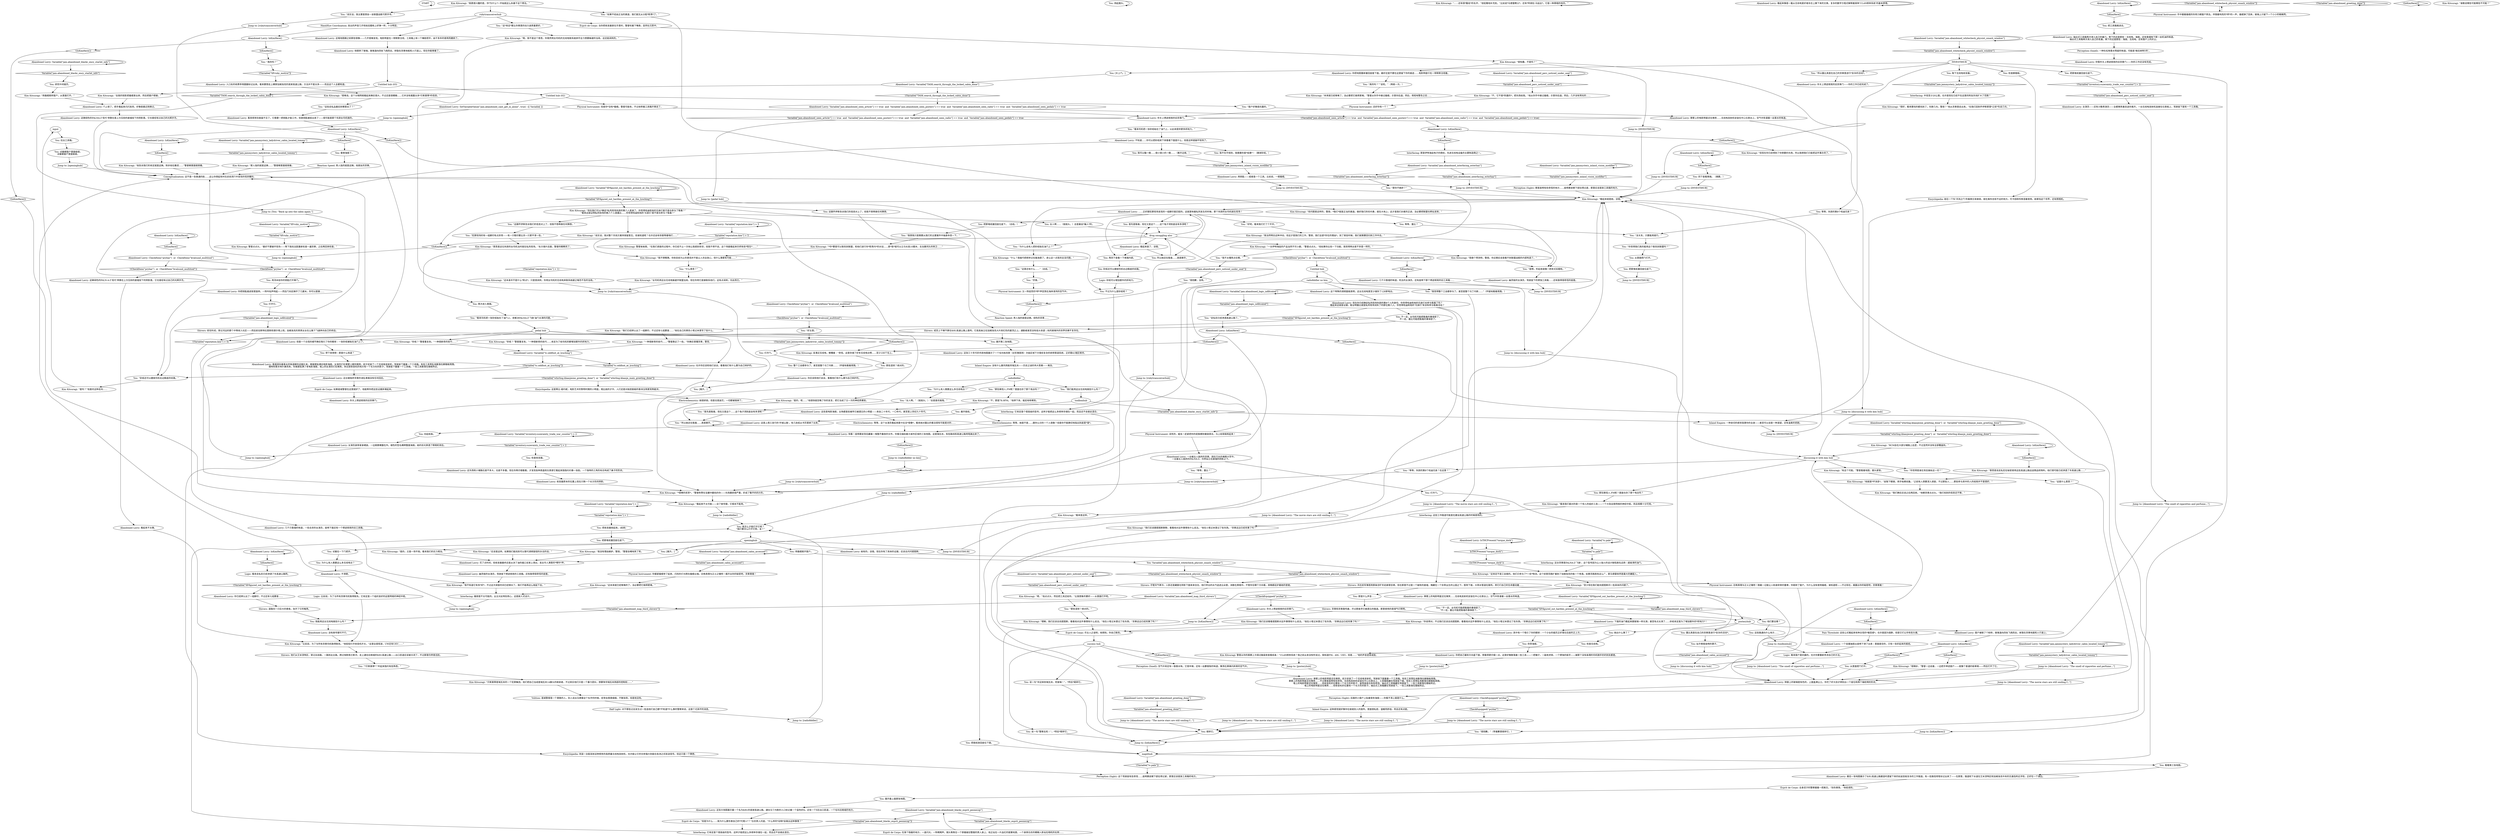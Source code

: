 # JAM / INSTIGATOR CABIN
# The Instigator is gone but you can still explore the cabin of her abandoned vehicle. This yields some MAJOR foreshadowing.
# ==================================================
digraph G {
	  0 [label="START"];
	  1 [label="input"];
	  2 [label="Esprit de Corps: 尽主人之谊吧，他想到。你自己联系。"];
	  3 [label="Abandoned Lorry: 車壁上的电影明星还在微笑……无线电发射机安装在中心仪表台上，空气中弥漫着一丝香水的味道。"];
	  4 [label="Kim Kitsuragi: “不，它不是*防震的*。把东西给我。”他从你手中接过撬棍，示意你后退。然后，几乎没有预兆的……"];
	  5 [label="Abandoned Lorry: 幽灵般的女演员，驾驶座下锈迹斑斑的工具箱。还有鼓得很奇怪的座套。"];
	  6 [label="Hand/Eye Coordination: 发出的声音几乎和给后膛枪上好弹一样，十分明显。"];
	  7 [label="You: “这*肯定*要比你車里的动力波质量更好。”"];
	  8 [label="You: 把收发器收起来。(结束)"];
	  9 [label="Abandoned Lorry: Variable[\"reputation.kim\"] > 5"];
	  10 [label="Variable[\"reputation.kim\"] > 5", shape=diamond];
	  11 [label="!(Variable[\"reputation.kim\"] > 5)", shape=diamond];
	  12 [label="You: 把那堆纸塞回座位底下。"];
	  13 [label="You: 检查无线电。"];
	  14 [label="Encyclopedia: 她在一个叫‘河流之门’的毒窝日渐衰弱，就在离布吉街不远的地方。可卡因和吗啡混着使用。她害怕这个世界，还有照相机。"];
	  15 [label="Abandoned Lorry: 你把自己塞到方向盘下面，想看得更仔细一点。这里好像散落着一些工具——一把锤子，一副老虎钳，一个锈蚀的扳手——被那个没有条理的司机随手扔的到处都是。"];
	  16 [label="Abandoned Lorry: 这些是电影海报，主角都是些被早已被遗忘的小明星——来自二十年代，一〇年代，甚至是上世纪九十年代。"];
	  17 [label="You: 扬起眉头。"];
	  18 [label="Kim Kitsuragi: “什么？我碰巧把频率记在脑海里了。承认这一点我完全没问题。”"];
	  19 [label="Kim Kitsuragi: “砂纸？”警督重复到。“一种很新奇的技巧……肯定为了给司机的脚增加额外的抓地力。”"];
	  20 [label="You: “看来司机把一张砂纸粘在了油门上，以此来提供更多抓地力。”"];
	  21 [label="Kim Kitsuragi: “我们确实应该之后再回来。”他朝货車点点头。“我们找到的信息还不够。”"];
	  22 [label="Volition: 曷城警督是一个勇敢的人，别人说出马德雷这个名字的时候，经常会畏畏缩缩、不敢张扬，但是他没有。"];
	  23 [label="Kim Kitsuragi: “……还有很*酷炫*的名字，”他轻蔑地补充到。“比如说*马德雷教父*，还有*阿胡拉·马兹达*。它是一种黑暗的戏仿。”"];
	  24 [label="Jump to: [discussing it with kim hub]"];
	  25 [label="Jump to: [INVESTIHUB]"];
	  26 [label="Abandoned Lorry: CheckItem(\"prybar\")  or  CheckItem(\"kvalsund_multitool\")"];
	  27 [label="CheckItem(\"prybar\")  or  CheckItem(\"kvalsund_multitool\")", shape=diamond];
	  28 [label="!(CheckItem(\"prybar\")  or  CheckItem(\"kvalsund_multitool\"))", shape=diamond];
	  29 [label="You: “好吧，看来我们打了个平手。”"];
	  30 [label="You: 等等，失踪的第8个哈迪兄弟？"];
	  31 [label="You: 扯开乘客座椅的罩子。"];
	  32 [label="Abandoned Lorry: 她有的，没错。现在你有了具体的证据，应该去问问提图斯。"];
	  33 [label="You: 用汤米给你的钥匙打开車门。"];
	  34 [label="Kim Kitsuragi: “用撬棍砸碎窗户。从里面打开。”"];
	  35 [label="Abandoned Lorry: 女演员身穿紧身裙装，一边肩膀裸露在外。褪色的签名横跨整面海报。她的目光穿透了照相机背后。"];
	  36 [label="Abandoned Lorry: 看起来像是一篇从无线电爱好者杂志上撕下来的文章。复杂的数学方程式解释着某种‘ULAN频率系统’的基本原理。"];
	  37 [label="Pain Threshold: 这些公式看起来有种古怪的*痛苦感*。也许是因为宿醉，但是它们让你有些头痛。"];
	  38 [label="Kim Kitsuragi: 警督从你的肩膀上方探过脑袋来查看纸条：“ULAN频率系统？我之前从来没有听说过。我知道FM，AM，UKV，但是……”他的声音逐渐减弱。"];
	  39 [label="Abandoned Lorry: 看来频率刻度盘不见了。它需要一把钥匙才能工作，但是钥匙被拔出来了——很可能是那个失踪女司机做的。"];
	  40 [label="Kim Kitsuragi: “很难说。这个分销网络看起来确实很大，不过还是很模糊……它并没有揭露太多*贝斯莫蒂*的信息。”"];
	  41 [label="Shivers: 成百上千辆汽車在8/81高速公路上轰鸣，它高高耸立在加姆洛克大片棕红色的屋顶之上。通勤者甚至没有低头张望；挡风玻璃外的世界仿佛不复存在。"];
	  42 [label="Abandoned Lorry: 也许你应该和他们谈谈，看看他们有什么要为自己辩护的。"];
	  43 [label="You: “看来司机把一张砂纸粘在了油门上，来解决FALNA-Z‘飞驰’油门太滑的问题。”"];
	  44 [label="Jump to: [Abandoned Lorry: \"The movie stars are still smiling f...\"]"];
	  45 [label="You: 整个工会都参与了。甚至是整个马丁内斯……（怀疑地看着周围。）"];
	  46 [label="Jump to: [Abandoned Lorry: \"The smell of cigarettes and perfume...\"]"];
	  47 [label="Abandoned Lorry: IsKimHere()"];
	  48 [label="IsKimHere()", shape=diamond];
	  49 [label="!(IsKimHere())", shape=diamond];
	  50 [label="Kim Kitsuragi: “本来就已经够难了。没必要把它搞得更难。”警督从你手中接过撬棍，示意你后退。然后，简短地警告之后……"];
	  51 [label="Physical Instrument: 又一阵徒劳的*砰*声回荡在海岸凛冽的空气中。"];
	  52 [label="Kim Kitsuragi: “嗯，”他点点头，然后把工具还给你。“比我想象的要好——从里面打开吧。”"];
	  53 [label="Abandoned Lorry: 几千只香烟的味道，死去的女演员，还有座椅下那个锈迹斑斑的旧工具箱……"];
	  54 [label="Abandoned Lorry: 你关上锈迹斑斑的旧货車门。"];
	  55 [label="Physical Instrument: 召唤真理与正义之锤吧！随着一记能让人粉身碎骨的重拳，你砸碎了窗户。为什么没有使用撬棍，谁知道呢——不过现在，揭露出你的秘密吧，货車車厢！"];
	  56 [label="Jump to: [Abandoned Lorry: \"The movie stars are still smiling f...\"]"];
	  57 [label="Physical Instrument: 你握紧撬棍举了起来，闪烁的灯光照在撬棍尖端。召唤真理与正义之锤吧！揭开出你的秘密吧，货車車厢！"];
	  58 [label="Abandoned Lorry: 一台被主人抛弃的货車，困在冗长的堵車大军中。\n一台被主人抛弃的FALNA-Z，仍然站立在废墟的阴影之下。"];
	  59 [label="Logic: 看来窗户是抗震的。也许你要重新考虑自己的方法。"];
	  60 [label="toolboxhub"];
	  61 [label="Kim Kitsuragi: “看起来不太可能——没了拨号键，它根本不能用。”"];
	  62 [label="mapithub"];
	  63 [label="Abandoned Lorry: IsKimHere()"];
	  64 [label="IsKimHere()", shape=diamond];
	  65 [label="!(IsKimHere())", shape=diamond];
	  66 [label="You: “首先是贩毒，现在又是这个……这个兔子洞到底会有多深呢？”"];
	  67 [label="Kim Kitsuragi: “是的，呃……”他很快就忽略了你的发言，把它当成了又一次的神经质爆发。"];
	  68 [label="You: “那些混球？绝对的。”"];
	  69 [label="You: 打开门。"];
	  70 [label="Reaction Speed: 男人指的就是这辆。绿色的货車……"];
	  71 [label="Abandoned Lorry: SetVariableValue(\"jam.abandoned_cant_get_in_alone\", true) --[[ Variable[ ]]"];
	  72 [label="You: “很抱歉，没用。”"];
	  73 [label="Abandoned Lorry: 几千只香烟的味道，一些去世的女演员，座椅下面还有一个锈迹斑斑的旧工具箱。"];
	  74 [label="Kim Kitsuragi: “说实话，我对整个天线方案持保留意见。但谁知道呢？也许还会有惊喜等着咱们……”"];
	  75 [label="You: “不一定。女司机可能把贩毒的事保密了。”\n“不一定。露比可能把贩毒的事保密了。”"];
	  76 [label="Jump to: [INVESTIHUB]"];
	  77 [label="You: 我怎么才能打开它呢？\n“我们要怎么打开它呢，金？”"];
	  78 [label="radiofiddler"];
	  79 [label="Shivers: 风在前军事医院那条空旷的走廊里狂啸，现在那里不过是一个破败的废墟，掩藏在一个杂草丛生的公园之下。医院下面，大雨水管道在轰鸣，用它们自己的生命震动着……"];
	  80 [label="Shivers: 尽管天气寒冷，人影还是藏匿在阴影下面来来往往，他们呼出的水汽逃进云朵里，消散在黑暗中。不管你往哪个方向看，夜晚都庇护着她的使者。"];
	  81 [label="Abandoned Lorry: Variable[\"jam.abandoned_whitecheck_physint_smash_window\"]"];
	  82 [label="Variable[\"jam.abandoned_whitecheck_physint_smash_window\"]", shape=diamond];
	  83 [label="!(Variable[\"jam.abandoned_whitecheck_physint_smash_window\"])", shape=diamond];
	  84 [label="Physical Instrument: 该死的，蛆虫！赶紧把你的屁股挪到健身房去，马上给我锻炼起来！"];
	  85 [label="You: 不过为什么是砂纸呢？"];
	  86 [label="pedal hub"];
	  87 [label="Kim Kitsuragi: “一种很新奇的技巧……“警督靠近了一些。“你确实很懂货車，警官。”"];
	  88 [label="Jump to: [Abandoned Lorry: \"The movie stars are still smiling f...\"]"];
	  89 [label="Kim Kitsuragi: “我们应该跟提图斯聊聊，看看他对这件事情有什么说法。”他在小笔记本里记了些东西。“货車这边已经完事了吗？”"];
	  90 [label="You: 不一定。女司机可能把贩毒的事保密了。\n不一定。露比可能把贩毒的事保密了。"];
	  91 [label="You: 这跟乔伊斯告诉我们的信息对上了，但我不想再做任何猜想。"];
	  92 [label="Abandoned Lorry: 这个特殊的调频面板表明，这台无线电里至少储存了128家电台。"];
	  93 [label="You: 四下查看車厢。（摘要。）"];
	  94 [label="Abandoned Lorry: Variable[\"jam.jammystery_ladydriver_cabin_located_tommy\"]"];
	  95 [label="Variable[\"jam.jammystery_ladydriver_cabin_located_tommy\"]", shape=diamond];
	  96 [label="!(Variable[\"jam.jammystery_ladydriver_cabin_located_tommy\"])", shape=diamond];
	  97 [label="Abandoned Lorry: 花了点时间，但收发器最终还是从涂了油的插口支架上滑出，发出令人满意的*嚓咔*声。"];
	  98 [label="Jump to: [rubytransceiverhub]"];
	  99 [label="Abandoned Lorry: 收发器原本的位置上现在只剩一个长方形的阴影。"];
	  100 [label="Interfacing: 那是伊特海兹电子的商标，先进无线电设备的主要制造商之一。"];
	  101 [label="Abandoned Lorry: 你关上锈迹斑斑的旧货車门。"];
	  102 [label="Jump to: [openinghub]"];
	  103 [label="Abandoned Lorry: 侧窗上的玻璃是有色的，上面盖满尘土。你花了好大劲才辨别出一个座位和两个操舵柄的形状。"];
	  104 [label="Abandoned Lorry: 香烟混杂着香水的味道朝你迎面扑来。車厢里贴满旧电影海报，女演员们在車壁上朝你微笑。前方安装了一个无线电发射机，驾驶座下塞着一个工具箱。有些工具零乱地散落在脚踏板周围。\n烟味和香水味扑鼻而来。车厢里贴满了老电影海报，墙上的女演员们在微笑。本应放收音机的地方有一个长方形的影子，驾驶座下塞着一个工具箱。一些工具散落在踏板附近。"];
	  105 [label="Perception (Smell): 一种杜松味香水残留的味道。可能是‘格拉纳特5号’。"];
	  106 [label="Jump to: [INVESTIHUB]"];
	  107 [label="Abandoned Lorry: Variable[\"XP.ruby_motive\"]"];
	  108 [label="Variable[\"XP.ruby_motive\"]", shape=diamond];
	  109 [label="!(Variable[\"XP.ruby_motive\"])", shape=diamond];
	  110 [label="Kim Kitsuragi: “这本来就已经够难的了。没必要把它搞得更难。”"];
	  111 [label="success hub"];
	  112 [label="You: “犯罪现场的有一组脚印有点异常——有一只鞋印要比另一只更平滑一些。”"];
	  113 [label="Kim Kitsuragi: “理解。我们应该去找提图斯，看看他对这件事情有什么说法。”他在小笔记本里记了些东西。“货車这边已经完事了吗？”"];
	  114 [label="Kim Kitsuragi: “我们应该看看提图斯对这件事情有什么说法。”他在小笔记本里记了些东西。“货車这边已经完事了吗？”"];
	  115 [label="Kim Kitsuragi: “很好，看来要找的都找到了。先聊几句，警探？”他从货車里走出来。“在我们回到乔伊斯那里*之前*先说几句。”"];
	  116 [label="Jump to: [radiofiddler]"];
	  117 [label="You: 那狂飙怪人.FM呢？里面也存了那个电台吗？"];
	  118 [label="You: “这些走私品最后到哪里去了？”"];
	  119 [label="Jump to: [discussing it with kim hub]"];
	  120 [label="Abandoned Lorry: Variable[\"jam.abandoned_greeting_done\"]"];
	  121 [label="Variable[\"jam.abandoned_greeting_done\"]", shape=diamond];
	  122 [label="!(Variable[\"jam.abandoned_greeting_done\"])", shape=diamond];
	  123 [label="Abandoned Lorry: 这辆绿色的FALN-A-Z‘现代’停靠在上方压抑的废墟投下的阴影里。它也曾经有过自己的光辉岁月。"];
	  124 [label="Kim Kitsuragi: “去我的锐影把撬棍拿出来，然后把窗户砸破。”"];
	  125 [label="You: 从里面把门打开。"];
	  126 [label="Abandoned Lorry: Variable[\"reputation.kim\"] > 1"];
	  127 [label="Variable[\"reputation.kim\"] > 1", shape=diamond];
	  128 [label="!(Variable[\"reputation.kim\"] > 1)", shape=diamond];
	  129 [label="Kim Kitsuragi: “我更感兴趣的是，你*为什么*一开始就这么执着于这个想法。”"];
	  130 [label="Kim Kitsuragi: “但现在你已经得到了你想要的东西，所以我想我们只能把这件事办完了。”"];
	  131 [label="Abandoned Lorry: 你暂时关上锈迹斑斑的旧货車门——你的工作还没有完成。"];
	  132 [label="Jump to: [posteryhub]"];
	  133 [label="Abandoned Lorry: 但是一个古怪的细节确实吸引了你的眼球：一张砂纸被粘在油门上了。"];
	  134 [label="You: 再四下查看一下車厢内部。"];
	  135 [label="You: 女人啊……（摇摇头。）总是最会*骗人*的。"];
	  136 [label="You: “我觉得整个工会都参与了。甚至是整个马丁内斯……”（怀疑地看着周围。）"];
	  137 [label="You: 为什么有人需要这么多无线电台？"];
	  138 [label="Abandoned Lorry: 门上锁了。把手看起来闪闪发亮，好像是最近刚换过。"];
	  139 [label="Untitled hub"];
	  140 [label="Physical Instrument: 但是你*没有*撬棍。警督可能有，不过他带着工具箱开車走了。"];
	  141 [label="You: “真的吗？”“该死。”（再砸一次。）"];
	  142 [label="Jump to: [INVESTIHUB]"];
	  143 [label="You: “我不太懂笑点在哪。”"];
	  144 [label="You: “没关系，只要能用就行。”"];
	  145 [label="Abandoned Lorry: 看起来是了，没错。"];
	  146 [label="You: “等等，露比？”"];
	  147 [label="You: [离开。]"];
	  148 [label="You: [离开。]"];
	  149 [label="Jump to: [Abandoned Lorry: \"The movie stars are still smiling f...\"]"];
	  150 [label="Abandoned Lorry: IsKimHere()"];
	  151 [label="IsKimHere()", shape=diamond];
	  152 [label="!(IsKimHere())", shape=diamond];
	  153 [label="You: “为什么会有人把砂纸粘在油门上？”"];
	  154 [label="You: “所以她还在贩毒……真是棘手。”"];
	  155 [label="Abandoned Lorry: Variable[\"XP.figured_out_hardies_present_at_the_lynching\"]"];
	  156 [label="Variable[\"XP.figured_out_hardies_present_at_the_lynching\"]", shape=diamond];
	  157 [label="!(Variable[\"XP.figured_out_hardies_present_at_the_lynching\"])", shape=diamond];
	  158 [label="You: 那些混球？绝对的。"];
	  159 [label="Interfacing: 它肯定是个很高级的型号，这样才能把这么多频率存储在一起，而且还不会彼此混合。"];
	  160 [label="Jump to: [discussing it with kim hub]"];
	  161 [label="You: “好主意。”"];
	  162 [label="Physical Instrument: 还好你有一个！"];
	  163 [label="Abandoned Lorry: 他砸碎了玻璃。玻璃渣向四处飞溅而去，碎裂在货車地板和人行道上。现在你能够着了。"];
	  164 [label="Jump to: [INVESTIHUB]"];
	  165 [label="You: “什么意思？”"];
	  166 [label="Kim Kitsuragi: “*你*要是可以联系到联盟，和他们进行你*职责内*的对话……那*我*就可以立马长高10厘米，去当暴风队的侧卫……”"];
	  167 [label="Kim Kitsuragi: “我当然明白这种冲动，但这才是我们的工作，警探，我们全部*存在的理由*。到了某些时候，我们就需要回归到工作中去。”"];
	  168 [label="Abandoned Lorry: Variable[\"inventory.suzerainty_trade_war_counter\"] > 2"];
	  169 [label="Variable[\"inventory.suzerainty_trade_war_counter\"] > 2", shape=diamond];
	  170 [label="!(Variable[\"inventory.suzerainty_trade_war_counter\"] > 2)", shape=diamond];
	  171 [label="Jump to: [IsKimHere()]"];
	  172 [label="You: 欣赏海报。"];
	  173 [label="Perception (Smell): 空气中肯定有一股香水味。它很辛辣，还有一丝麝香梨的味道，飘荡在車辆内刺骨的空气中。"];
	  174 [label="You: 砸碎它。"];
	  175 [label="Abandoned Lorry: 車壁上的电影明星还在微笑。前方安装了一个无线电发射机，驾驶座下面塞着一个工具箱。有些工具零乱地散落在脚踏板周围。\n車壁上的电影明星还在微笑……不过乘客座椅有些奇怪。无线电发射机安装在中心仪表台上，工具箱隐藏在驾驶座下面。有些工具零乱地散落在脚踏板周围。\n墙上的电影明星还在微笑……但收音机的位置有一个长方形的影子，副驾驶座也有些奇怪。抽出式工具箱藏在驾驶座下。一些工具散落在踏板附近。\n墙上的电影明星还在微笑……但收音机的位置有一个长方形的影子。抽出式工具箱藏在驾驶座下。一些工具散落在踏板附近。"];
	  176 [label="posteryhub"];
	  177 [label="You: 看看第三张地图。"];
	  178 [label="You: 把报纸放回座位下面。"];
	  179 [label="You: 这些路通向什么地方……"];
	  180 [label="Shivers: 他们从艾米涅特区，穿过永劫路，一路到达主路。跨过埃斯佩兰斯河，走上通往旧南城的8/81高速公路——出口匝道应该被关闭了，不过那里仍然很活跃。"];
	  181 [label="Kim Kitsuragi: “看来我们面对的是一个惊人的组织工具——一个大型运营网络的神经中枢。而且规模十分可观。”"];
	  182 [label="Abandoned Lorry: 看起来不太像。"];
	  183 [label="Abandoned Lorry: IsKimHere()"];
	  184 [label="IsKimHere()", shape=diamond];
	  185 [label="!(IsKimHere())", shape=diamond];
	  186 [label="Abandoned Lorry: IsKimHere()"];
	  187 [label="IsKimHere()", shape=diamond];
	  188 [label="!(IsKimHere())", shape=diamond];
	  189 [label="Jump to: [rubytransceiverhub]"];
	  190 [label="Kim Kitsuragi: “我做个预测吧，警探。你近期应该是看不到联盟战舰的内部构造了。”"];
	  191 [label="You: “那你不嫉妒？”"];
	  192 [label="Conceptualization: 这不是一张普通的脸……这让你想起有时在史前洞穴中发现的怪异雕刻。"];
	  193 [label="openinghub"];
	  194 [label="Abandoned Lorry: IsKimHere()"];
	  195 [label="IsKimHere()", shape=diamond];
	  196 [label="!(IsKimHere())", shape=diamond];
	  197 [label="Abandoned Lorry: 用钥匙——或者是一个工具。比如说，一根撬棍。"];
	  198 [label="Perception (Sight): 这个驾驶座有些奇怪……座椅蒙皮朝下部拉得过紧，那里应该是放工具箱的地方。"];
	  199 [label="Abandoned Lorry: IsKimHere()"];
	  200 [label="IsKimHere()", shape=diamond];
	  201 [label="!(IsKimHere())", shape=diamond];
	  202 [label="You: “很抱歉。”（带着歉意砸碎它。）"];
	  203 [label="Kim Kitsuragi: “有这个可能。”警督看着地图，眉头紧锁。"];
	  204 [label="You: “*贝斯莫蒂*？听起来隐约有些熟悉。”"];
	  205 [label="Shivers: 道路向一只巨大的章鱼，张开了它的触角。"];
	  206 [label="Jump to: [You: \"Back up into the cabin again.\"]"];
	  207 [label="Abandoned Lorry: 你关上锈迹斑斑的旧货車门。"];
	  208 [label="You: 把那堆纸塞回座位底下。"];
	  209 [label="Jump to: [Abandoned Lorry: \"The smell of cigarettes and perfume...\"]"];
	  210 [label="Reaction Speed: 男人指的就是这辆。他朋友的货車。"];
	  211 [label="Abandoned Lorry: 女演员——还有少数男演员——全都微笑着目送你离开。一台无线电发射机连接在仪表板上，驾驶座下面有一个工具箱。"];
	  212 [label="Abandoned Lorry: 幽灵般的女演员，驾驶座下的锈蚀工具箱……还有鼓得很奇怪的座套。"];
	  213 [label="Kim Kitsuragi: “哦，我不是这个意思。你竟然用女司机的无线电联系她拼尽全力想要躲避的当局，这还挺讽刺的。”"];
	  214 [label="Kim Kitsuragi: “一台伊特海兹的产品当然不可小觑，”警督点点头。“但如果你比较一下功能，我觉得两台差不多是一样的。”"];
	  215 [label="You: “所以露比真是在自己的货車里进行*复杂的活动*。”"];
	  216 [label="You: 拉出工具箱。"];
	  217 [label="Abandoned Lorry: Variable[\"jam.abandoned_cabin_accessed\"]"];
	  218 [label="Variable[\"jam.abandoned_cabin_accessed\"]", shape=diamond];
	  219 [label="!(Variable[\"jam.abandoned_cabin_accessed\"])", shape=diamond];
	  220 [label="Abandoned Lorry: 快看！座椅蒙皮背后藏着一堆整齐叠放的文件。你看见描绘着大城市区域的三张地图。这是瑞瓦肖，有些路线和高速公路用笔画出来了。"];
	  221 [label="Encyclopedia: 这是蒂比·缇约妮，电影艺术的黎明时期的小明星。相比她的才华，人们还是对她悲剧般的香消玉殒更耳熟能详。"];
	  222 [label="Electrochemistry: 她很娇弱，但是也很迷茫。一切都被毁掉了。"];
	  223 [label="Abandoned Lorry: Variable[\"jam.abandoned_blackc_ency_starlet_info\"]"];
	  224 [label="Variable[\"jam.abandoned_blackc_ency_starlet_info\"]", shape=diamond];
	  225 [label="!(Variable[\"jam.abandoned_blackc_ency_starlet_info\"])", shape=diamond];
	  226 [label="You: 把工具箱推进去。"];
	  227 [label="Kim Kitsuragi: 警督点点头。“最好不要破环现场——等下我找法医重新检查一遍货車，之后再回来检查。”"];
	  228 [label="Electrochemistry: 等等，这个女演员看起来跟卡拉洁*很像*。看来她对露比的看法很有可能是对的……"];
	  229 [label="Abandoned Lorry: 其中有一个吸引了你的眼球：一个少女的插页正好落在后座的正上方。"];
	  230 [label="Jump to: [pedal hub]"];
	  231 [label="Abandoned Lorry: IsKimHere()"];
	  232 [label="IsKimHere()", shape=diamond];
	  233 [label="!(IsKimHere())", shape=diamond];
	  234 [label="radiofiddler no kim"];
	  235 [label="You: “真的吗？”"];
	  236 [label="Esprit de Corps: 当你把收发器拿在手里时，警督咬着下嘴唇，显然在沉思中。"];
	  237 [label="You: 检查收发器。"];
	  238 [label="Kim Kitsuragi: “是的，又是一场平局。看来我们的实力相当。”"];
	  239 [label="You: 试着朝窗户里面偷窥。\n试着朝窗户里面偷窥。"];
	  240 [label="Abandoned Lorry: 一个金属抽屉从座椅下滑了出来：里面是空的，只有一张折起来的报纸。"];
	  241 [label="Abandoned Lorry: Variable[\"tc.pale\"]"];
	  242 [label="Variable[\"tc.pale\"]", shape=diamond];
	  243 [label="!(Variable[\"tc.pale\"])", shape=diamond];
	  244 [label="You: 展开最上面那张地图。"];
	  245 [label="Esprit de Corps: “但是为什么……我为什么要伤害自己的*代理人*？”白衣男人问道。“什么样的*动物*会做出这种事情？”"];
	  246 [label="Abandoned Lorry: 入口处的收费亭用圆圈标记出来。看来要想走上横穿加姆洛克的高架高速公路，方法并不是太多——-而且这个人全都知道。"];
	  247 [label="Abandoned Lorry: Variable[\"whirling.klaasjeone_greeting_done\"]  or  Variable[\"whirling.klaasje_main_greeting_done\"]"];
	  248 [label="Variable[\"whirling.klaasjeone_greeting_done\"]  or  Variable[\"whirling.klaasje_main_greeting_done\"]", shape=diamond];
	  249 [label="!(Variable[\"whirling.klaasjeone_greeting_done\"]  or  Variable[\"whirling.klaasje_main_greeting_done\"])", shape=diamond];
	  250 [label="You: “砂纸还可以磨掉司机右边鞋底的纹路。”"];
	  251 [label="You: 再次进入車厢。"];
	  252 [label="drug smuggling also"];
	  253 [label="Abandoned Lorry: Variable[\"XP.figured_out_hardies_present_at_the_lynching\"]"];
	  254 [label="Variable[\"XP.figured_out_hardies_present_at_the_lynching\"]", shape=diamond];
	  255 [label="!(Variable[\"XP.figured_out_hardies_present_at_the_lynching\"])", shape=diamond];
	  256 [label="Abandoned Lorry: Variable[\"jam.abandoned_logic_infiltrated\"]"];
	  257 [label="Variable[\"jam.abandoned_logic_infiltrated\"]", shape=diamond];
	  258 [label="!(Variable[\"jam.abandoned_logic_infiltrated\"])", shape=diamond];
	  259 [label="Jump to: [Abandoned Lorry: \"The smell of cigarettes and perfume...\"]"];
	  260 [label="Jump to: [INVESTIHUB]"];
	  261 [label="Abandoned Lorry: 你把地图重新塞回座套下面。最好还是不要在这里留下你的痕迹……电影明星们在一旁默默注视着。"];
	  262 [label="You: “是啊，听起来就像一把老式后膛枪。”"];
	  263 [label="Jump to: [rubytransceiverhub]"];
	  264 [label="Kim Kitsuragi: “我没有理由嫉妒，警探。”警督自嘲地笑了笑。"];
	  265 [label="Jump to: [IsKimHere()]"];
	  266 [label="You: 把那堆纸塞回座位底下。"];
	  267 [label="Jump to: [Abandoned Lorry: \"The movie stars are still smiling f...\"]"];
	  268 [label="Jump to: [openinghub]"];
	  269 [label="Inland Empire: 一种亲切的感觉笼罩你的全身——甚至可以说是一种渴望。还有温柔的悲剧。"];
	  270 [label="Jump to: [posteryhub]"];
	  271 [label="Jump to: [toolboxhub]"];
	  272 [label="Shivers: 前往科戎，穿过河边的那个中等收入社区——然后前往斯特拉里斯和德尔塔上班。加姆洛克的男男女女在公路下飞速奔向自己的命运。"];
	  273 [label="You: “这是什么意思？”"];
	  274 [label="Kim Kitsuragi: “这肯定不是工会做的。他们只参与了*一些*物流。这个经营范围扩展到了加姆洛克的每一个角落。如果范围真有这么广，那马德雷依然是最大的嫌疑人。”"];
	  275 [label="Logic: 砂纸可以增加额外的抓地力。"];
	  276 [label="Abandoned Lorry: ……正好跟犯罪现场发现的一组脚印是匹配的。这就意味着私刑发生的时候，那个失踪的女司机就在现场！"];
	  277 [label="You: “女人啊。”（摇摇头。）“总是喜欢搞鬼。”"];
	  278 [label="Kim Kitsuragi: “比如说，为了与所有货車司机取得联系。”他轻轻打开收音机开关。“这里全是短波，UW还有UKV……”"];
	  279 [label="Jump to: [radiofiddler no kim]"];
	  280 [label="Abandoned Lorry: Variable[\"jam.jammystery_ladydriver_cabin_located_tommy\"]"];
	  281 [label="Variable[\"jam.jammystery_ladydriver_cabin_located_tommy\"]", shape=diamond];
	  282 [label="!(Variable[\"jam.jammystery_ladydriver_cabin_located_tommy\"])", shape=diamond];
	  283 [label="Kim Kitsuragi: “我不知道它有多*好*，不过这次调查时间已经够长了。我们不能再这么拖延下去。”"];
	  284 [label="Jump to: [INVESTIHUB]"];
	  285 [label="Abandoned Lorry: Variable[\"jam.abandoned_perc_noticed_under_seat\"]"];
	  286 [label="Variable[\"jam.abandoned_perc_noticed_under_seat\"]", shape=diamond];
	  287 [label="!(Variable[\"jam.abandoned_perc_noticed_under_seat\"])", shape=diamond];
	  288 [label="Kim Kitsuragi: “看来是这样。”"];
	  289 [label="You: “等等，失踪的第8个哈迪兄弟？在这里？”"];
	  290 [label="You: 把那堆纸塞回座位底下。（总结。）"];
	  291 [label="You: 露比真是在自己的货車里进行*复杂的活动*。"];
	  292 [label="You: 研究中间插页。"];
	  293 [label="You: 她出什么事了？"];
	  294 [label="You: 停下来想想：那是什么味道？"];
	  295 [label="Abandoned Lorry: IsTHCPresent(\"torque_dork\")"];
	  296 [label="IsTHCPresent(\"torque_dork\")", shape=diamond];
	  297 [label="!(IsTHCPresent(\"torque_dork\"))", shape=diamond];
	  298 [label="Interfacing: 这台货車是FALNA-Z‘飞驰’，这个型号因为让人恼火的设计缺陷臭名远扬：超级滑的油门。"];
	  299 [label="Encyclopedia: 改装一台能发射这种频率的高质量无线电发射机，也许能让它的功率强大到能在各洲之间发送信号。但这只是一个猜想。"];
	  300 [label="You: “那狂飙怪人.FM呢？里面也存了那个电台吗？”"];
	  301 [label="You: “我们能用这台无线电做些什么吗？”"];
	  302 [label="You: “这里还有什么……”（总结。）"];
	  303 [label="Jump to: [radiofiddler]"];
	  304 [label="Esprit de Corps: 在某个隐蔽的地方，一道闪光，一阵飕飕声。镜头聚焦在一个穿着破旧警服的男人身上，他正站在一片血红的罂粟地里。一个身穿白衣的模糊人影站在相机的右侧……"];
	  305 [label="Esprit de Corps: 全身泥泞的警察握着一把粪叉。“别伤害我，”他低语到。"];
	  306 [label="Interfacing: 这些工作隧道可能是在建设高速公路的时候使用的。"];
	  307 [label="Interfacing: 半径至少20公里。也许是现在已经不在这里的附加天线扩大了范围？"];
	  308 [label="Kim Kitsuragi: “他告诉我们的肯定就是这辆。除非他在撒谎……”警督朝里面窥探着。"];
	  309 [label="Kim Kitsuragi: “*很棒的奖赏*，”警督称赞在宝藏中翻找的你——东西磨损很严重，折成了整齐的四方形。"];
	  310 [label="rubytransceiverhub"];
	  311 [label="You: “如果不经由正当的渠道，我们就无从分配*职责*了。”"];
	  312 [label="You: “我想我只是需要从我们的主要案件中抽身休息一下。”"];
	  313 [label="Jump to: [IsKimHere()]"];
	  314 [label="Abandoned Lorry: 窗户被砸了个粉碎，玻璃渣向四处飞溅而去，掉落在货車地面和人行道上。"];
	  315 [label="You: 看够海报了。"];
	  316 [label="Kim Kitsuragi: 金凑近无线电，嘟囔着：“奇怪。这里存储了好多无线电台啊……至少100个往上。”"];
	  317 [label="Abandoned Lorry: 这台被抛弃货車的凌乱車厢没有任何回应。"];
	  318 [label="Abandoned Lorry: Variable[\"jam.jammystery_inland_vision_modifier\"]"];
	  319 [label="Variable[\"jam.jammystery_inland_vision_modifier\"]", shape=diamond];
	  320 [label="!(Variable[\"jam.jammystery_inland_vision_modifier\"])", shape=diamond];
	  321 [label="Abandoned Lorry: 下面的油门看起来跟玻璃一样光滑，甚至有点太滑了……砂纸肯定是为了增加额外的*抓地力*！"];
	  322 [label="Abandoned Lorry: 现在你已经确定私刑现场失踪的第8个人的身份。你觉得哈迪和他的兄弟们也参与贩毒了吗？\n看起来这就是证据，能证明露比就是私刑现场消失了的那位第八人。你觉得哈迪和他的‘兄弟们’有没有参与贩毒活动？"];
	  323 [label="Interfacing: 它肯定是个很高级的型号，这样才能把这么多频率存储在一起，而且还不会彼此混合。"];
	  324 [label="You: 我能用这台无线电做些什么吗？"];
	  325 [label="Logic: 看来走私犯已经渗透了东高速公路网。"];
	  326 [label="Untitled hub (02)"];
	  327 [label="You: “厉害。”"];
	  328 [label="Abandoned Lorry: Variable[\"jam.abandoned_perc_noticed_under_seat\"]"];
	  329 [label="Variable[\"jam.abandoned_perc_noticed_under_seat\"]", shape=diamond];
	  330 [label="!(Variable[\"jam.abandoned_perc_noticed_under_seat\"])", shape=diamond];
	  331 [label="Kim Kitsuragi: “这本身并不是什么*笑点*。只是很讽刺，你用女司机的无线电来联系她避之唯恐不及的当局。”"];
	  332 [label="Kim Kitsuragi: “我不想瞎猜。你到目前为止的表现并不能让人完全放心，但什么事都有可能……”"];
	  333 [label="Jump to: [rubytransceiverhub]"];
	  334 [label="Abandoned Lorry: 你关上锈迹斑斑的旧货車门——你的工作已经完成了。"];
	  335 [label="Kim Kitsuragi: “至少现在我们能找提图斯问一些具体的问题了。”"];
	  336 [label="Kim Kitsuragi: “他就是*坏消息*。”金取下眼镜，用手帕擦拭着。“之前有人想要深入调查，不过那些人……那些参与其中的人的结局并不是很好。”"];
	  337 [label="Kim Kitsuragi: “RCM会在大部分辅路上巡逻，不过显然并没有全部覆盖到。”"];
	  338 [label="Electrochemistry: 等等，她是不是……跟你认识的一个人很像？但是你不能确切地指出到底是*谁*。"];
	  339 [label="Abandoned Lorry: 不知道……你可以把砂纸剥下来看看下面是什么，但是这样就破坏现场了。"];
	  340 [label="Kim Kitsuragi: “砂纸？”警督重复到。“一种很新奇的技巧……”"];
	  341 [label="You: 砂纸还可以磨掉司机右边鞋底的纹路。"];
	  342 [label="Jump to: [Abandoned Lorry: \"The movie stars are still smiling f...\"]"];
	  343 [label="Abandoned Lorry: 这辆绿色的FALNA-Z‘现代’停靠在是上方压抑的废墟投下的阴影里。它也曾经有过自己的光辉岁月。"];
	  344 [label="Interfacing: 撬锁是不太可能的。业主对此特别用心。这是嵌入式设计。"];
	  345 [label="Jump to: [openinghub]"];
	  346 [label="Abandoned Lorry: 这堆地图跟之前那些很像——几乎很难发现。电影明星在一旁默默注视，工具箱上有一个橡胶把手，由于多年的使用而磨损了。"];
	  347 [label="You: “你觉得我们真的能用这个联系到联盟吗？”"];
	  348 [label="Kim Kitsuragi: “应该是这样。如果我们能找到可以替代调频旋钮的办法的话。”"];
	  349 [label="Jump to: [INVESTIHUB]"];
	  350 [label="Jump to: [rubytransceiverhub]"];
	  351 [label="Kim Kitsuragi: “看起来就是她，没错。”"];
	  352 [label="INVESTIHUB"];
	  353 [label="Abandoned Lorry: CheckEquipped(\"prybar\")"];
	  354 [label="CheckEquipped(\"prybar\")", shape=diamond];
	  355 [label="!(CheckEquipped(\"prybar\"))", shape=diamond];
	  356 [label="Abandoned Lorry: 这是上周三发行的‘环城公路’。有几张纸从书页里掉了出来。"];
	  357 [label="Jump to: [Abandoned Lorry: \"The movie stars are still smiling f...\"]"];
	  358 [label="You: 展开第二张地图。"];
	  359 [label="Abandoned Lorry: Variable[\"jam.abandoned_blackc_esprit_peonecop\"]"];
	  360 [label="Variable[\"jam.abandoned_blackc_esprit_peonecop\"]", shape=diamond];
	  361 [label="!(Variable[\"jam.abandoned_blackc_esprit_peonecop\"])", shape=diamond];
	  362 [label="You: 他们要去哪？"];
	  363 [label="Esprit de Corps: 如果曷城警督在这里就好了，他能帮你把这些证据拼凑起来。"];
	  364 [label="You: 我不在乎规则，我需要的是*结果*！（撕掉砂纸。）"];
	  365 [label="You: 我可以瞄一眼……很小很小的一眼……（撕开边缘。）"];
	  366 [label="You: “这跟乔伊斯告诉我们的信息对上了，但我不想再做任何猜想。”"];
	  367 [label="Abandoned Lorry: Variable[\"jam.abandoned_seen_article\"] == true  and  Variable[\"jam.abandoned_seen_posters\"] == true  and  Variable[\"jam.abandoned_seen_radio\"] == true  and  Variable[\"jam.abandoned_seen_pedals\"] == true"];
	  368 [label="Variable[\"jam.abandoned_seen_article\"] == true  and  Variable[\"jam.abandoned_seen_posters\"] == true  and  Variable[\"jam.abandoned_seen_radio\"] == true  and  Variable[\"jam.abandoned_seen_pedals\"] == true", shape=diamond];
	  369 [label="!(Variable[\"jam.abandoned_seen_article\"] == true  and  Variable[\"jam.abandoned_seen_posters\"] == true  and  Variable[\"jam.abandoned_seen_radio\"] == true  and  Variable[\"jam.abandoned_seen_pedals\"] == true)", shape=diamond];
	  370 [label="Abandoned Lorry: 不清楚。"];
	  371 [label="Logic: 比如说，为了与所有货車司机取得联系。它肯定是一个组织良好的运营网络的神经中枢。"];
	  372 [label="Abandoned Lorry: 你把钥匙插进锁里旋转。一阵咔哒声响起——然后门向后弹开了几厘米。你可以直接……"];
	  373 [label="You: 打开它。"];
	  374 [label="You: 取下无线电收发器。"];
	  375 [label="Kim Kitsuragi: “很有趣，不是吗？”"];
	  376 [label="Abandoned Lorry: 这东西和小铺路石差不多大，也差不多重。现在你再仔细看看，才发现各种表盘和仪表使它看起来隐隐约约像一张脸。一个独特的三角形标志构成了鼻子的形状。"];
	  377 [label="Abandoned Lorry: Variable[\"jam.abandoned_interfacing_esterhaz\"]"];
	  378 [label="Variable[\"jam.abandoned_interfacing_esterhaz\"]", shape=diamond];
	  379 [label="!(Variable[\"jam.abandoned_interfacing_esterhaz\"])", shape=diamond];
	  380 [label="Abandoned Lorry: 車壁上的电影明星还在微笑……无线电发射机安装在中心仪表台上，空气中弥漫着一丝香水的味道。"];
	  381 [label="Physical Instrument: 手中握着撬棍的你用力朝窗户挥去。伴随着响亮的*砰*的一声，撬棍弹了回来，玻璃上只留下一个小小的蜘蛛网。"];
	  382 [label="Abandoned Lorry: IsKimHere()"];
	  383 [label="IsKimHere()", shape=diamond];
	  384 [label="!(IsKimHere())", shape=diamond];
	  385 [label="You: “为什么有人需要这么多无线电台？”"];
	  386 [label="Half Light: 对于那些过去发生过一些连他们自己都*不知道*什么事的警察来说，这是个尤其坏的消息。"];
	  387 [label="Inland Empire: 没有什么暴风雨能将瑞瓦肖——历史之谜的伟大答案——淹没。"];
	  388 [label="You: 说一句“警察去死！”，*然后*砸碎它。"];
	  389 [label="You: 首先是贩毒，现在又是这个……这个兔子洞到底会有多深呢？"];
	  390 [label="Abandoned Lorry: 你已经辨认出了一组脚印，不过还有七组要查……"];
	  391 [label="Abandoned Lorry: IsKimHere()"];
	  392 [label="IsKimHere()", shape=diamond];
	  393 [label="!(IsKimHere())", shape=diamond];
	  394 [label="Abandoned Lorry: 没有拨号键可不行。"];
	  395 [label="Abandoned Lorry: CheckItem(\"prybar\")  or  CheckItem(\"kvalsund_multitool\")"];
	  396 [label="CheckItem(\"prybar\")  or  CheckItem(\"kvalsund_multitool\")", shape=diamond];
	  397 [label="!(CheckItem(\"prybar\")  or  CheckItem(\"kvalsund_multitool\"))", shape=diamond];
	  398 [label="You: “窗户好像是抗震的。”"];
	  399 [label="Untitled hub (03)"];
	  400 [label="Abandoned Lorry: IsKimHere()"];
	  401 [label="IsKimHere()", shape=diamond];
	  402 [label="!(IsKimHere())", shape=diamond];
	  403 [label="Kim Kitsuragi: 警督耸耸肩。“在我们调查的过程中，你已经不止一次地让我感到惊讶，但我不得不说，这个场面看起来仍然有些*陌生*……”"];
	  404 [label="Kim Kitsuragi: “但问题是这样的，警探，*我们*就是正当的渠道。做好我们的份内事，就在大地上，这才是我们办案的正途，没必要把联盟也牵扯进来。”"];
	  405 [label="You: 等等，露比？"];
	  406 [label="You: [关上门。]"];
	  407 [label="You: 打开门。"];
	  408 [label="You: 检查脚踏板。"];
	  409 [label="Abandoned Lorry: IsKimHere()"];
	  410 [label="IsKimHere()", shape=diamond];
	  411 [label="!(IsKimHere())", shape=diamond];
	  412 [label="Kim Kitsuragi: “很微妙，”警督一边说着，一边把手伸进窗户——就像个普通的偷車贼——然后打开了它。"];
	  413 [label="Abandoned Lorry: 抽出式工具箱再次滑入自己的巢穴。剩下的还是那些：无线电，海报，还有香烟味下那一丝机油的味道。\n抽出式工具箱再次滑入自己的老巢。剩下的还是那些：海报，无线电，还有窗户上的灰尘。"];
	  414 [label="Kim Kitsuragi: “不，那是78.9FM。”他停下来，尴尬地咳嗽到。"];
	  415 [label="You: “你觉得是谁在背后操纵这一切？”"];
	  416 [label="Abandoned Lorry: 最后一张地图展示了8/81高速公路建造时遗留下来的如迷宫般复杂的工作隧道。有一些路径用笔标记出来了——在那里，隧道和下水道在艾米涅特区和加姆洛克中央的交通岛附近浮现，正好在一个湖边。"];
	  417 [label="You: “走私犯已经渗透高速公路了。”"];
	  418 [label="Kim Kitsuragi: “意思是说走私犯在秘密使用这些高速公路运送商品和物料。他们很可能已经渗透了东高速公路……”"];
	  419 [label="Perception (Sight): 乘客座椅有些奇怪的地方……座椅蒙皮朝下部拉得过紧，那里应该是放工具箱的地方。"];
	  420 [label="Kim Kitsuragi: “现在我们可以*确定*私刑现场失踪的第八人是谁了。你觉得哈迪和他的兄弟们是不是也参与了贩毒？”\n“看来这就证明私刑现场的第八个人是露比……你觉得哈迪和他的‘兄弟们’是不是也参与了贩毒？”"];
	  421 [label="Kim Kitsuragi: “我们已经辨认出了一组脚印，不过还有七组要查……”他在自己的黑色小笔记本里写了些什么。"];
	  422 [label="Kim Kitsuragi: “意思是这位失踪的女司机当时就在私刑现场。”处方镜片后面，警督的眼睛亮了。"];
	  423 [label="Abandoned Lorry: 你应该和他们谈谈，看看他们有什么要为自己辩护的。"];
	  424 [label="Jump to: [openinghub]"];
	  425 [label="Inland Empire: 这种感觉就好像你在偷窥别人的居所。里面很私密，温暖而舒适。而且还有点脏。"];
	  426 [label="You: 从里面把门打开。"];
	  427 [label="Kim Kitsuragi: “谁敢说哪些可能哪些不可能？”"];
	  428 [label="You: 展开报纸。"];
	  429 [label="You: 捡起纸条。"];
	  430 [label="Jump to: [radiofiddler]"];
	  431 [label="Abandoned Lorry: 这张大地图展示着一个名为8/81的高架高速公路。通往马丁内斯的入口标记着一个蓝色的X。还有一个X在出口匝道，一个名叫旧南城的地方。"];
	  432 [label="You: 那是什么声音……"];
	  433 [label="Shivers: 货車和货車轰鸣着，开过那条早已被遗忘的隧道。那里使用的是煤气灯照明。"];
	  434 [label="Abandoned Lorry: Variable[\"jam.abandoned_map_third_shivers\"]"];
	  435 [label="Variable[\"jam.abandoned_map_third_shivers\"]", shape=diamond];
	  436 [label="!(Variable[\"jam.abandoned_map_third_shivers\"])", shape=diamond];
	  437 [label="Abandoned Lorry: IsKimHere()"];
	  438 [label="IsKimHere()", shape=diamond];
	  439 [label="!(IsKimHere())", shape=diamond];
	  440 [label="Abandoned Lorry: Variable[\"tc.oddfoot_at_lynching\"]"];
	  441 [label="Variable[\"tc.oddfoot_at_lynching\"]", shape=diamond];
	  442 [label="!(Variable[\"tc.oddfoot_at_lynching\"])", shape=diamond];
	  443 [label="Kim Kitsuragi: “是吗？”他喜欢这种走向……"];
	  444 [label="You: 所以她还在贩毒……真是棘手。"];
	  445 [label="discussing it with kim hub"];
	  446 [label="Kim Kitsuragi: “那人指的就是这辆……”警督朝里面窥探着。"];
	  447 [label="Perception (Sight): 后面的小窗户上贴着很多海报——你看不清上面是什么。"];
	  448 [label="You: 试着拉一下门把手。"];
	  449 [label="Jump to: [openinghub]"];
	  450 [label="Jump to: [INVESTIHUB]"];
	  451 [label="Kim Kitsuragi: “女司机用这台无线电躲避开联盟当局，现在你用它直接联系他们。这有点讽刺，仅此而已。”"];
	  452 [label="You: “说实话，我主要是想坐一坐联盟战舰弓箭手号。”"];
	  453 [label="You: 用撬棍砸开窗户。"];
	  454 [label="You: Variable[\"jam.abandoned_whitecheck_physint_smash_window\"]"];
	  455 [label="Variable[\"jam.abandoned_whitecheck_physint_smash_window\"]", shape=diamond];
	  456 [label="!(Variable[\"jam.abandoned_whitecheck_physint_smash_window\"])", shape=diamond];
	  457 [label="Kim Kitsuragi: “贝斯莫蒂是瑞瓦肖的一个犯罪集团。他们把自己当成是瑞瓦肖14寡头的继承者，不过其实他们只是一个暴力团伙，想要争夺瑞瓦肖西部的控制权……”"];
	  458 [label="Abandoned Lorry: 这张三十年代的市政地图展示了一个名叫帕克斯（旧军事医院）次级区域下方错综复杂的排雨管道系统，正好跟41辖区相邻。"];
	  459 [label="You: 说一句“欢迎来到瑞瓦肖，死玻璃！”，*然后*砸碎它。"];
	  460 [label="Kim Kitsuragi: “你说得对。不过我们应该去找提图斯，看看他对这件事情有什么说法。”他在小笔记本里记了些东西。“货車这边已经完事了吗？”"];
	  461 [label="Abandoned Lorry: Variable[\"TASK.search_through_the_locked_cabin_done\"]"];
	  462 [label="Variable[\"TASK.search_through_the_locked_cabin_done\"]", shape=diamond];
	  463 [label="!(Variable[\"TASK.search_through_the_locked_cabin_done\"])", shape=diamond];
	  0 -> 0
	  1 -> 216
	  2 -> 111
	  3 -> 24
	  4 -> 162
	  5 -> 283
	  6 -> 400
	  7 -> 213
	  8 -> 266
	  9 -> 9
	  9 -> 10
	  10 -> 403
	  11 -> 73
	  12 -> 170
	  13 -> 38
	  14 -> 269
	  15 -> 132
	  16 -> 228
	  17 -> 17
	  18 -> 302
	  19 -> 440
	  20 -> 339
	  22 -> 386
	  23 -> 23
	  24 -> 445
	  25 -> 351
	  26 -> 26
	  26 -> 27
	  27 -> 161
	  28 -> 139
	  29 -> 167
	  30 -> 144
	  31 -> 219
	  32 -> 55
	  33 -> 372
	  34 -> 138
	  35 -> 268
	  36 -> 36
	  37 -> 240
	  38 -> 270
	  39 -> 382
	  40 -> 118
	  41 -> 178
	  41 -> 11
	  41 -> 358
	  42 -> 148
	  43 -> 86
	  44 -> 174
	  45 -> 423
	  46 -> 103
	  47 -> 48
	  47 -> 47
	  48 -> 325
	  49 -> 70
	  50 -> 162
	  51 -> 49
	  52 -> 68
	  53 -> 450
	  54 -> 114
	  55 -> 103
	  56 -> 174
	  57 -> 110
	  58 -> 146
	  58 -> 407
	  59 -> 46
	  60 -> 225
	  60 -> 428
	  61 -> 430
	  62 -> 177
	  62 -> 243
	  63 -> 64
	  63 -> 63
	  64 -> 226
	  65 -> 345
	  66 -> 154
	  67 -> 154
	  68 -> 113
	  69 -> 45
	  70 -> 192
	  71 -> 449
	  72 -> 49
	  73 -> 283
	  74 -> 332
	  75 -> 460
	  76 -> 351
	  77 -> 193
	  78 -> 385
	  78 -> 299
	  78 -> 300
	  78 -> 301
	  79 -> 432
	  79 -> 265
	  79 -> 176
	  80 -> 434
	  81 -> 81
	  81 -> 82
	  82 -> 352
	  83 -> 381
	  84 -> 58
	  85 -> 338
	  86 -> 133
	  86 -> 42
	  86 -> 19
	  86 -> 84
	  86 -> 340
	  86 -> 152
	  87 -> 440
	  88 -> 174
	  89 -> 2
	  90 -> 41
	  91 -> 41
	  92 -> 322
	  93 -> 284
	  94 -> 94
	  94 -> 95
	  95 -> 446
	  96 -> 307
	  97 -> 5
	  98 -> 309
	  99 -> 309
	  100 -> 377
	  101 -> 20
	  102 -> 192
	  103 -> 447
	  104 -> 317
	  105 -> 131
	  106 -> 351
	  107 -> 107
	  107 -> 108
	  108 -> 227
	  109 -> 246
	  110 -> 344
	  111 -> 201
	  111 -> 459
	  111 -> 388
	  111 -> 173
	  112 -> 422
	  113 -> 2
	  114 -> 2
	  116 -> 77
	  117 -> 181
	  118 -> 39
	  119 -> 445
	  120 -> 120
	  120 -> 121
	  121 -> 342
	  122 -> 122
	  123 -> 182
	  124 -> 138
	  125 -> 208
	  126 -> 126
	  126 -> 127
	  127 -> 8
	  128 -> 331
	  129 -> 452
	  129 -> 310
	  129 -> 311
	  132 -> 175
	  133 -> 294
	  134 -> 341
	  135 -> 252
	  136 -> 88
	  137 -> 370
	  138 -> 343
	  139 -> 160
	  139 -> 234
	  140 -> 101
	  141 -> 50
	  142 -> 351
	  143 -> 330
	  144 -> 347
	  145 -> 444
	  145 -> 389
	  145 -> 134
	  146 -> 350
	  149 -> 174
	  150 -> 150
	  150 -> 151
	  151 -> 418
	  152 -> 316
	  153 -> 18
	  154 -> 154
	  155 -> 155
	  155 -> 156
	  156 -> 420
	  157 -> 421
	  158 -> 423
	  159 -> 77
	  160 -> 445
	  161 -> 282
	  162 -> 101
	  163 -> 399
	  164 -> 351
	  165 -> 451
	  166 -> 332
	  167 -> 262
	  168 -> 168
	  168 -> 169
	  169 -> 237
	  170 -> 287
	  171 -> 62
	  172 -> 15
	  173 -> 175
	  174 -> 313
	  175 -> 351
	  176 -> 314
	  176 -> 291
	  176 -> 293
	  177 -> 416
	  178 -> 62
	  179 -> 271
	  180 -> 204
	  181 -> 306
	  182 -> 278
	  183 -> 184
	  183 -> 183
	  184 -> 93
	  185 -> 279
	  186 -> 186
	  186 -> 187
	  187 -> 308
	  188 -> 61
	  189 -> 309
	  190 -> 262
	  191 -> 263
	  192 -> 349
	  193 -> 448
	  193 -> 32
	  193 -> 453
	  193 -> 76
	  193 -> 238
	  193 -> 147
	  194 -> 194
	  194 -> 195
	  195 -> 395
	  196 -> 196
	  197 -> 25
	  198 -> 351
	  199 -> 200
	  199 -> 199
	  200 -> 37
	  201 -> 270
	  202 -> 313
	  203 -> 336
	  204 -> 457
	  205 -> 324
	  206 -> 250
	  208 -> 260
	  209 -> 103
	  210 -> 192
	  211 -> 259
	  212 -> 450
	  213 -> 98
	  214 -> 28
	  214 -> 190
	  214 -> 143
	  215 -> 334
	  216 -> 239
	  217 -> 217
	  217 -> 218
	  218 -> 57
	  219 -> 119
	  220 -> 185
	  221 -> 222
	  222 -> 220
	  223 -> 224
	  223 -> 223
	  224 -> 292
	  225 -> 269
	  226 -> 413
	  227 -> 345
	  228 -> 220
	  229 -> 172
	  230 -> 85
	  231 -> 232
	  231 -> 231
	  232 -> 53
	  233 -> 333
	  234 -> 136
	  234 -> 323
	  234 -> 116
	  234 -> 92
	  235 -> 109
	  236 -> 375
	  237 -> 376
	  238 -> 97
	  239 -> 102
	  240 -> 59
	  241 -> 241
	  241 -> 242
	  242 -> 298
	  243 -> 198
	  244 -> 431
	  245 -> 159
	  246 -> 40
	  247 -> 248
	  247 -> 247
	  248 -> 337
	  249 -> 221
	  250 -> 443
	  251 -> 43
	  252 -> 288
	  252 -> 65
	  252 -> 145
	  252 -> 276
	  252 -> 214
	  252 -> 153
	  253 -> 253
	  253 -> 254
	  254 -> 321
	  255 -> 390
	  256 -> 256
	  256 -> 257
	  257 -> 417
	  258 -> 272
	  259 -> 103
	  260 -> 351
	  261 -> 141
	  262 -> 212
	  263 -> 309
	  264 -> 97
	  265 -> 62
	  266 -> 264
	  267 -> 174
	  268 -> 192
	  269 -> 106
	  270 -> 175
	  271 -> 59
	  272 -> 11
	  272 -> 358
	  273 -> 149
	  274 -> 335
	  275 -> 85
	  276 -> 290
	  276 -> 389
	  276 -> 134
	  276 -> 405
	  276 -> 444
	  276 -> 29
	  277 -> 66
	  278 -> 180
	  279 -> 233
	  280 -> 280
	  280 -> 281
	  281 -> 209
	  282 -> 69
	  283 -> 344
	  284 -> 351
	  285 -> 285
	  285 -> 286
	  286 -> 52
	  287 -> 211
	  288 -> 97
	  289 -> 350
	  290 -> 312
	  291 -> 31
	  292 -> 34
	  293 -> 13
	  294 -> 104
	  295 -> 296
	  295 -> 295
	  296 -> 297
	  297 -> 274
	  298 -> 274
	  299 -> 198
	  300 -> 414
	  301 -> 60
	  302 -> 327
	  303 -> 77
	  304 -> 359
	  305 -> 244
	  306 -> 79
	  307 -> 115
	  308 -> 192
	  309 -> 61
	  310 -> 346
	  310 -> 236
	  310 -> 6
	  310 -> 7
	  311 -> 404
	  312 -> 166
	  313 -> 62
	  314 -> 409
	  315 -> 210
	  316 -> 158
	  317 -> 363
	  318 -> 318
	  318 -> 319
	  319 -> 419
	  320 -> 197
	  321 -> 229
	  322 -> 89
	  322 -> 90
	  322 -> 44
	  322 -> 157
	  323 -> 233
	  324 -> 394
	  325 -> 255
	  326 -> 140
	  326 -> 398
	  326 -> 71
	  327 -> 51
	  328 -> 328
	  328 -> 329
	  329 -> 4
	  330 -> 72
	  331 -> 98
	  332 -> 165
	  333 -> 309
	  335 -> 380
	  336 -> 21
	  337 -> 445
	  338 -> 220
	  339 -> 250
	  339 -> 364
	  339 -> 365
	  340 -> 440
	  341 -> 275
	  342 -> 174
	  343 -> 192
	  344 -> 424
	  345 -> 192
	  346 -> 163
	  347 -> 125
	  348 -> 97
	  349 -> 351
	  350 -> 309
	  351 -> 65
	  351 -> 153
	  351 -> 276
	  352 -> 171
	  352 -> 12
	  352 -> 374
	  352 -> 215
	  352 -> 408
	  352 -> 406
	  352 -> 30
	  353 -> 353
	  353 -> 354
	  354 -> 56
	  355 -> 54
	  356 -> 429
	  357 -> 174
	  358 -> 458
	  359 -> 360
	  359 -> 361
	  360 -> 304
	  361 -> 159
	  362 -> 179
	  363 -> 207
	  364 -> 320
	  365 -> 320
	  366 -> 112
	  367 -> 368
	  367 -> 369
	  368 -> 230
	  369 -> 391
	  370 -> 371
	  371 -> 278
	  372 -> 373
	  373 -> 258
	  374 -> 96
	  375 -> 164
	  375 -> 261
	  375 -> 142
	  376 -> 99
	  377 -> 378
	  377 -> 379
	  378 -> 349
	  379 -> 191
	  380 -> 75
	  381 -> 83
	  382 -> 384
	  382 -> 383
	  383 -> 315
	  384 -> 91
	  385 -> 277
	  386 -> 303
	  387 -> 78
	  388 -> 313
	  389 -> 252
	  390 -> 205
	  391 -> 392
	  391 -> 393
	  392 -> 100
	  393 -> 130
	  394 -> 278
	  395 -> 396
	  395 -> 397
	  396 -> 33
	  397 -> 123
	  398 -> 3
	  399 -> 124
	  399 -> 326
	  400 -> 401
	  400 -> 402
	  401 -> 235
	  402 -> 188
	  403 -> 332
	  404 -> 262
	  405 -> 144
	  406 -> 461
	  407 -> 103
	  408 -> 14
	  409 -> 410
	  409 -> 411
	  410 -> 412
	  411 -> 426
	  412 -> 103
	  413 -> 105
	  414 -> 16
	  415 -> 273
	  416 -> 305
	  417 -> 437
	  418 -> 336
	  419 -> 351
	  420 -> 74
	  420 -> 67
	  420 -> 366
	  420 -> 135
	  421 -> 87
	  422 -> 251
	  423 -> 148
	  424 -> 192
	  425 -> 267
	  426 -> 103
	  428 -> 356
	  429 -> 35
	  430 -> 77
	  431 -> 245
	  432 -> 433
	  433 -> 176
	  433 -> 265
	  434 -> 435
	  434 -> 436
	  435 -> 362
	  436 -> 324
	  437 -> 438
	  437 -> 439
	  438 -> 202
	  439 -> 316
	  440 -> 441
	  440 -> 442
	  441 -> 249
	  442 -> 250
	  443 -> 1
	  444 -> 252
	  445 -> 289
	  445 -> 203
	  445 -> 117
	  445 -> 415
	  446 -> 192
	  447 -> 425
	  448 -> 137
	  449 -> 192
	  450 -> 351
	  451 -> 98
	  452 -> 189
	  453 -> 454
	  454 -> 456
	  454 -> 455
	  455 -> 80
	  456 -> 80
	  457 -> 22
	  458 -> 387
	  459 -> 313
	  460 -> 2
	  461 -> 462
	  461 -> 463
	  462 -> 206
	  463 -> 367
}

